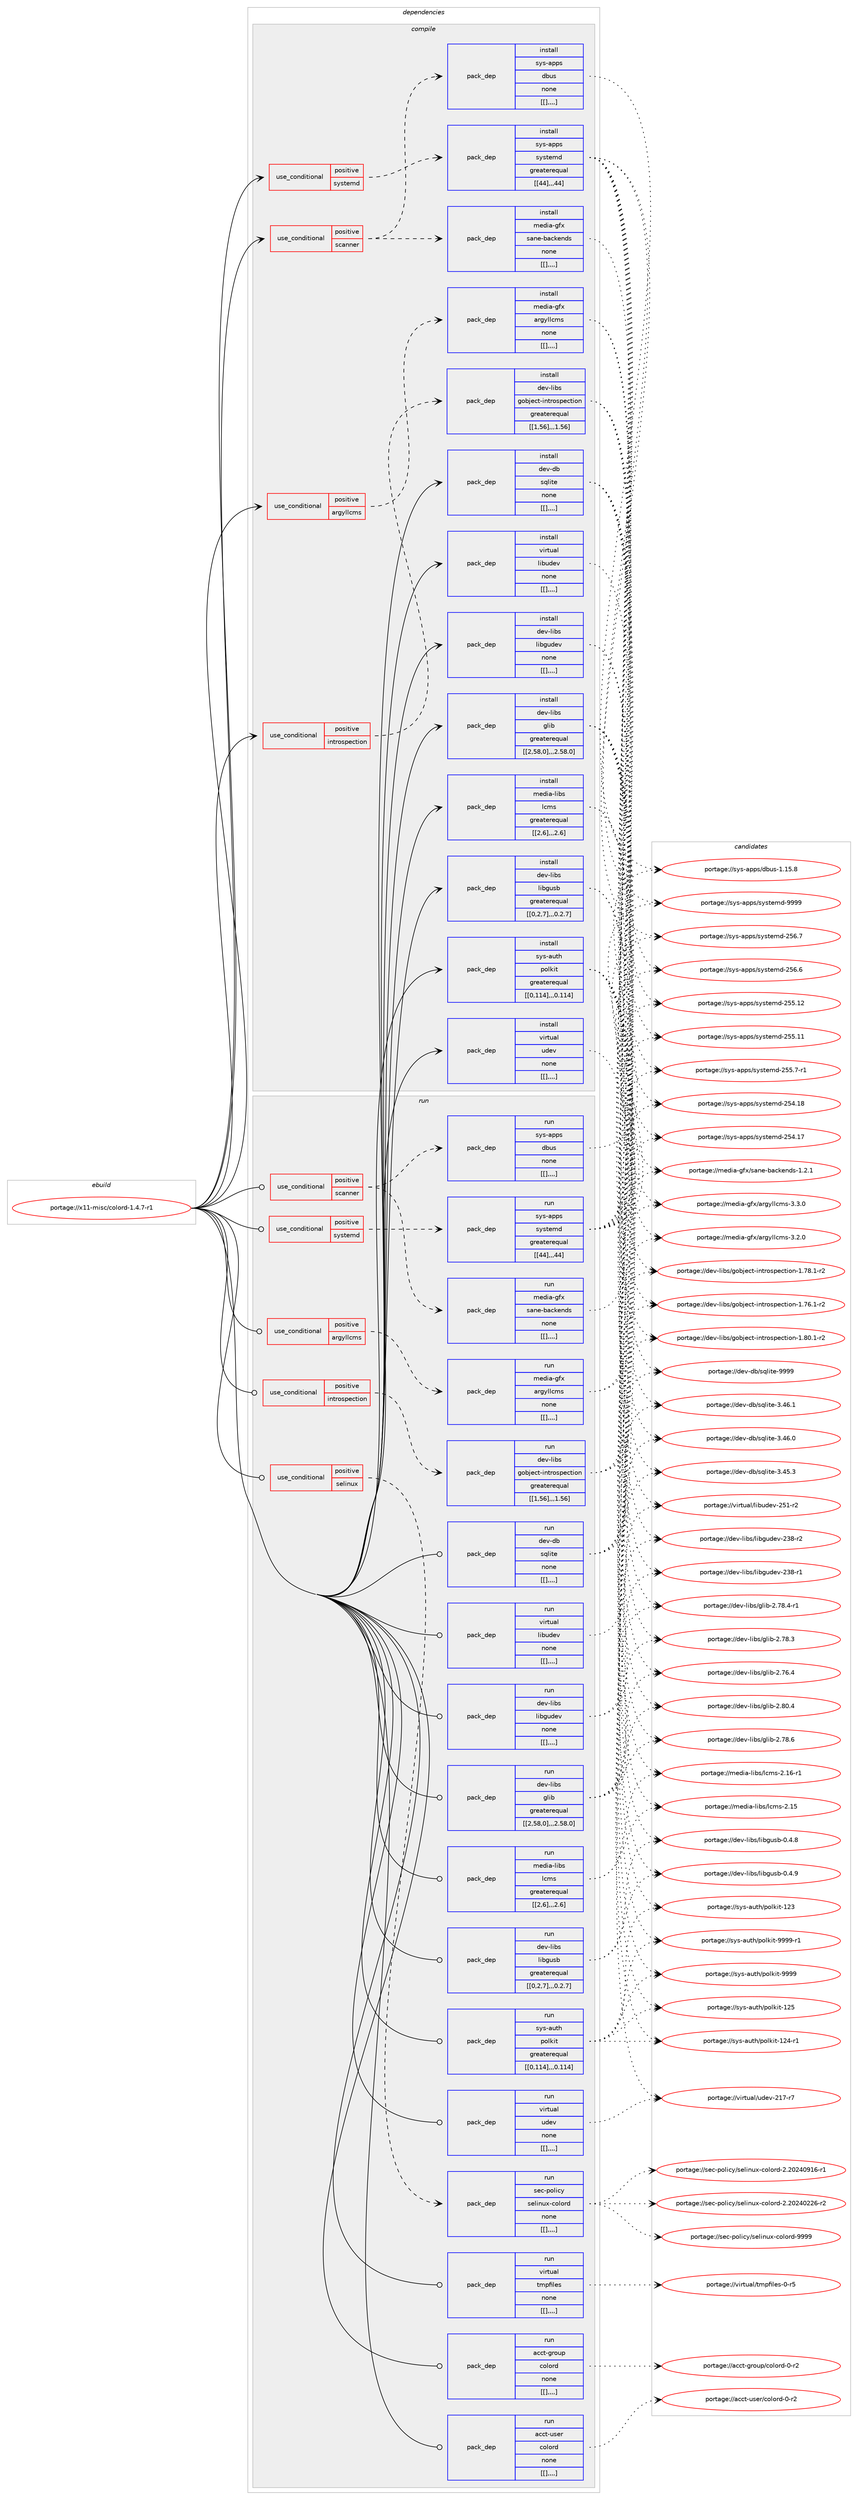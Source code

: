 digraph prolog {

# *************
# Graph options
# *************

newrank=true;
concentrate=true;
compound=true;
graph [rankdir=LR,fontname=Helvetica,fontsize=10,ranksep=1.5];#, ranksep=2.5, nodesep=0.2];
edge  [arrowhead=vee];
node  [fontname=Helvetica,fontsize=10];

# **********
# The ebuild
# **********

subgraph cluster_leftcol {
color=gray;
label=<<i>ebuild</i>>;
id [label="portage://x11-misc/colord-1.4.7-r1", color=red, width=4, href="../x11-misc/colord-1.4.7-r1.svg"];
}

# ****************
# The dependencies
# ****************

subgraph cluster_midcol {
color=gray;
label=<<i>dependencies</i>>;
subgraph cluster_compile {
fillcolor="#eeeeee";
style=filled;
label=<<i>compile</i>>;
subgraph cond129359 {
dependency484364 [label=<<TABLE BORDER="0" CELLBORDER="1" CELLSPACING="0" CELLPADDING="4"><TR><TD ROWSPAN="3" CELLPADDING="10">use_conditional</TD></TR><TR><TD>positive</TD></TR><TR><TD>argyllcms</TD></TR></TABLE>>, shape=none, color=red];
subgraph pack351365 {
dependency484396 [label=<<TABLE BORDER="0" CELLBORDER="1" CELLSPACING="0" CELLPADDING="4" WIDTH="220"><TR><TD ROWSPAN="6" CELLPADDING="30">pack_dep</TD></TR><TR><TD WIDTH="110">install</TD></TR><TR><TD>media-gfx</TD></TR><TR><TD>argyllcms</TD></TR><TR><TD>none</TD></TR><TR><TD>[[],,,,]</TD></TR></TABLE>>, shape=none, color=blue];
}
dependency484364:e -> dependency484396:w [weight=20,style="dashed",arrowhead="vee"];
}
id:e -> dependency484364:w [weight=20,style="solid",arrowhead="vee"];
subgraph cond129371 {
dependency484423 [label=<<TABLE BORDER="0" CELLBORDER="1" CELLSPACING="0" CELLPADDING="4"><TR><TD ROWSPAN="3" CELLPADDING="10">use_conditional</TD></TR><TR><TD>positive</TD></TR><TR><TD>introspection</TD></TR></TABLE>>, shape=none, color=red];
subgraph pack351403 {
dependency484426 [label=<<TABLE BORDER="0" CELLBORDER="1" CELLSPACING="0" CELLPADDING="4" WIDTH="220"><TR><TD ROWSPAN="6" CELLPADDING="30">pack_dep</TD></TR><TR><TD WIDTH="110">install</TD></TR><TR><TD>dev-libs</TD></TR><TR><TD>gobject-introspection</TD></TR><TR><TD>greaterequal</TD></TR><TR><TD>[[1,56],,,1.56]</TD></TR></TABLE>>, shape=none, color=blue];
}
dependency484423:e -> dependency484426:w [weight=20,style="dashed",arrowhead="vee"];
}
id:e -> dependency484423:w [weight=20,style="solid",arrowhead="vee"];
subgraph cond129373 {
dependency484443 [label=<<TABLE BORDER="0" CELLBORDER="1" CELLSPACING="0" CELLPADDING="4"><TR><TD ROWSPAN="3" CELLPADDING="10">use_conditional</TD></TR><TR><TD>positive</TD></TR><TR><TD>scanner</TD></TR></TABLE>>, shape=none, color=red];
subgraph pack351422 {
dependency484445 [label=<<TABLE BORDER="0" CELLBORDER="1" CELLSPACING="0" CELLPADDING="4" WIDTH="220"><TR><TD ROWSPAN="6" CELLPADDING="30">pack_dep</TD></TR><TR><TD WIDTH="110">install</TD></TR><TR><TD>media-gfx</TD></TR><TR><TD>sane-backends</TD></TR><TR><TD>none</TD></TR><TR><TD>[[],,,,]</TD></TR></TABLE>>, shape=none, color=blue];
}
dependency484443:e -> dependency484445:w [weight=20,style="dashed",arrowhead="vee"];
subgraph pack351424 {
dependency484477 [label=<<TABLE BORDER="0" CELLBORDER="1" CELLSPACING="0" CELLPADDING="4" WIDTH="220"><TR><TD ROWSPAN="6" CELLPADDING="30">pack_dep</TD></TR><TR><TD WIDTH="110">install</TD></TR><TR><TD>sys-apps</TD></TR><TR><TD>dbus</TD></TR><TR><TD>none</TD></TR><TR><TD>[[],,,,]</TD></TR></TABLE>>, shape=none, color=blue];
}
dependency484443:e -> dependency484477:w [weight=20,style="dashed",arrowhead="vee"];
}
id:e -> dependency484443:w [weight=20,style="solid",arrowhead="vee"];
subgraph cond129382 {
dependency484523 [label=<<TABLE BORDER="0" CELLBORDER="1" CELLSPACING="0" CELLPADDING="4"><TR><TD ROWSPAN="3" CELLPADDING="10">use_conditional</TD></TR><TR><TD>positive</TD></TR><TR><TD>systemd</TD></TR></TABLE>>, shape=none, color=red];
subgraph pack351496 {
dependency484532 [label=<<TABLE BORDER="0" CELLBORDER="1" CELLSPACING="0" CELLPADDING="4" WIDTH="220"><TR><TD ROWSPAN="6" CELLPADDING="30">pack_dep</TD></TR><TR><TD WIDTH="110">install</TD></TR><TR><TD>sys-apps</TD></TR><TR><TD>systemd</TD></TR><TR><TD>greaterequal</TD></TR><TR><TD>[[44],,,44]</TD></TR></TABLE>>, shape=none, color=blue];
}
dependency484523:e -> dependency484532:w [weight=20,style="dashed",arrowhead="vee"];
}
id:e -> dependency484523:w [weight=20,style="solid",arrowhead="vee"];
subgraph pack351501 {
dependency484539 [label=<<TABLE BORDER="0" CELLBORDER="1" CELLSPACING="0" CELLPADDING="4" WIDTH="220"><TR><TD ROWSPAN="6" CELLPADDING="30">pack_dep</TD></TR><TR><TD WIDTH="110">install</TD></TR><TR><TD>dev-db</TD></TR><TR><TD>sqlite</TD></TR><TR><TD>none</TD></TR><TR><TD>[[],,,,]</TD></TR></TABLE>>, shape=none, color=blue];
}
id:e -> dependency484539:w [weight=20,style="solid",arrowhead="vee"];
subgraph pack351522 {
dependency484585 [label=<<TABLE BORDER="0" CELLBORDER="1" CELLSPACING="0" CELLPADDING="4" WIDTH="220"><TR><TD ROWSPAN="6" CELLPADDING="30">pack_dep</TD></TR><TR><TD WIDTH="110">install</TD></TR><TR><TD>dev-libs</TD></TR><TR><TD>glib</TD></TR><TR><TD>greaterequal</TD></TR><TR><TD>[[2,58,0],,,2.58.0]</TD></TR></TABLE>>, shape=none, color=blue];
}
id:e -> dependency484585:w [weight=20,style="solid",arrowhead="vee"];
subgraph pack351554 {
dependency484619 [label=<<TABLE BORDER="0" CELLBORDER="1" CELLSPACING="0" CELLPADDING="4" WIDTH="220"><TR><TD ROWSPAN="6" CELLPADDING="30">pack_dep</TD></TR><TR><TD WIDTH="110">install</TD></TR><TR><TD>dev-libs</TD></TR><TR><TD>libgudev</TD></TR><TR><TD>none</TD></TR><TR><TD>[[],,,,]</TD></TR></TABLE>>, shape=none, color=blue];
}
id:e -> dependency484619:w [weight=20,style="solid",arrowhead="vee"];
subgraph pack351589 {
dependency484668 [label=<<TABLE BORDER="0" CELLBORDER="1" CELLSPACING="0" CELLPADDING="4" WIDTH="220"><TR><TD ROWSPAN="6" CELLPADDING="30">pack_dep</TD></TR><TR><TD WIDTH="110">install</TD></TR><TR><TD>dev-libs</TD></TR><TR><TD>libgusb</TD></TR><TR><TD>greaterequal</TD></TR><TR><TD>[[0,2,7],,,0.2.7]</TD></TR></TABLE>>, shape=none, color=blue];
}
id:e -> dependency484668:w [weight=20,style="solid",arrowhead="vee"];
subgraph pack351604 {
dependency484685 [label=<<TABLE BORDER="0" CELLBORDER="1" CELLSPACING="0" CELLPADDING="4" WIDTH="220"><TR><TD ROWSPAN="6" CELLPADDING="30">pack_dep</TD></TR><TR><TD WIDTH="110">install</TD></TR><TR><TD>media-libs</TD></TR><TR><TD>lcms</TD></TR><TR><TD>greaterequal</TD></TR><TR><TD>[[2,6],,,2.6]</TD></TR></TABLE>>, shape=none, color=blue];
}
id:e -> dependency484685:w [weight=20,style="solid",arrowhead="vee"];
subgraph pack351640 {
dependency484739 [label=<<TABLE BORDER="0" CELLBORDER="1" CELLSPACING="0" CELLPADDING="4" WIDTH="220"><TR><TD ROWSPAN="6" CELLPADDING="30">pack_dep</TD></TR><TR><TD WIDTH="110">install</TD></TR><TR><TD>sys-auth</TD></TR><TR><TD>polkit</TD></TR><TR><TD>greaterequal</TD></TR><TR><TD>[[0,114],,,0.114]</TD></TR></TABLE>>, shape=none, color=blue];
}
id:e -> dependency484739:w [weight=20,style="solid",arrowhead="vee"];
subgraph pack351676 {
dependency484768 [label=<<TABLE BORDER="0" CELLBORDER="1" CELLSPACING="0" CELLPADDING="4" WIDTH="220"><TR><TD ROWSPAN="6" CELLPADDING="30">pack_dep</TD></TR><TR><TD WIDTH="110">install</TD></TR><TR><TD>virtual</TD></TR><TR><TD>libudev</TD></TR><TR><TD>none</TD></TR><TR><TD>[[],,,,]</TD></TR></TABLE>>, shape=none, color=blue];
}
id:e -> dependency484768:w [weight=20,style="solid",arrowhead="vee"];
subgraph pack351702 {
dependency484784 [label=<<TABLE BORDER="0" CELLBORDER="1" CELLSPACING="0" CELLPADDING="4" WIDTH="220"><TR><TD ROWSPAN="6" CELLPADDING="30">pack_dep</TD></TR><TR><TD WIDTH="110">install</TD></TR><TR><TD>virtual</TD></TR><TR><TD>udev</TD></TR><TR><TD>none</TD></TR><TR><TD>[[],,,,]</TD></TR></TABLE>>, shape=none, color=blue];
}
id:e -> dependency484784:w [weight=20,style="solid",arrowhead="vee"];
}
subgraph cluster_compileandrun {
fillcolor="#eeeeee";
style=filled;
label=<<i>compile and run</i>>;
}
subgraph cluster_run {
fillcolor="#eeeeee";
style=filled;
label=<<i>run</i>>;
subgraph cond129434 {
dependency484808 [label=<<TABLE BORDER="0" CELLBORDER="1" CELLSPACING="0" CELLPADDING="4"><TR><TD ROWSPAN="3" CELLPADDING="10">use_conditional</TD></TR><TR><TD>positive</TD></TR><TR><TD>argyllcms</TD></TR></TABLE>>, shape=none, color=red];
subgraph pack351725 {
dependency484826 [label=<<TABLE BORDER="0" CELLBORDER="1" CELLSPACING="0" CELLPADDING="4" WIDTH="220"><TR><TD ROWSPAN="6" CELLPADDING="30">pack_dep</TD></TR><TR><TD WIDTH="110">run</TD></TR><TR><TD>media-gfx</TD></TR><TR><TD>argyllcms</TD></TR><TR><TD>none</TD></TR><TR><TD>[[],,,,]</TD></TR></TABLE>>, shape=none, color=blue];
}
dependency484808:e -> dependency484826:w [weight=20,style="dashed",arrowhead="vee"];
}
id:e -> dependency484808:w [weight=20,style="solid",arrowhead="odot"];
subgraph cond129438 {
dependency484886 [label=<<TABLE BORDER="0" CELLBORDER="1" CELLSPACING="0" CELLPADDING="4"><TR><TD ROWSPAN="3" CELLPADDING="10">use_conditional</TD></TR><TR><TD>positive</TD></TR><TR><TD>introspection</TD></TR></TABLE>>, shape=none, color=red];
subgraph pack351785 {
dependency484945 [label=<<TABLE BORDER="0" CELLBORDER="1" CELLSPACING="0" CELLPADDING="4" WIDTH="220"><TR><TD ROWSPAN="6" CELLPADDING="30">pack_dep</TD></TR><TR><TD WIDTH="110">run</TD></TR><TR><TD>dev-libs</TD></TR><TR><TD>gobject-introspection</TD></TR><TR><TD>greaterequal</TD></TR><TR><TD>[[1,56],,,1.56]</TD></TR></TABLE>>, shape=none, color=blue];
}
dependency484886:e -> dependency484945:w [weight=20,style="dashed",arrowhead="vee"];
}
id:e -> dependency484886:w [weight=20,style="solid",arrowhead="odot"];
subgraph cond129458 {
dependency484949 [label=<<TABLE BORDER="0" CELLBORDER="1" CELLSPACING="0" CELLPADDING="4"><TR><TD ROWSPAN="3" CELLPADDING="10">use_conditional</TD></TR><TR><TD>positive</TD></TR><TR><TD>scanner</TD></TR></TABLE>>, shape=none, color=red];
subgraph pack351846 {
dependency484959 [label=<<TABLE BORDER="0" CELLBORDER="1" CELLSPACING="0" CELLPADDING="4" WIDTH="220"><TR><TD ROWSPAN="6" CELLPADDING="30">pack_dep</TD></TR><TR><TD WIDTH="110">run</TD></TR><TR><TD>media-gfx</TD></TR><TR><TD>sane-backends</TD></TR><TR><TD>none</TD></TR><TR><TD>[[],,,,]</TD></TR></TABLE>>, shape=none, color=blue];
}
dependency484949:e -> dependency484959:w [weight=20,style="dashed",arrowhead="vee"];
subgraph pack351864 {
dependency485004 [label=<<TABLE BORDER="0" CELLBORDER="1" CELLSPACING="0" CELLPADDING="4" WIDTH="220"><TR><TD ROWSPAN="6" CELLPADDING="30">pack_dep</TD></TR><TR><TD WIDTH="110">run</TD></TR><TR><TD>sys-apps</TD></TR><TR><TD>dbus</TD></TR><TR><TD>none</TD></TR><TR><TD>[[],,,,]</TD></TR></TABLE>>, shape=none, color=blue];
}
dependency484949:e -> dependency485004:w [weight=20,style="dashed",arrowhead="vee"];
}
id:e -> dependency484949:w [weight=20,style="solid",arrowhead="odot"];
subgraph cond129467 {
dependency485015 [label=<<TABLE BORDER="0" CELLBORDER="1" CELLSPACING="0" CELLPADDING="4"><TR><TD ROWSPAN="3" CELLPADDING="10">use_conditional</TD></TR><TR><TD>positive</TD></TR><TR><TD>selinux</TD></TR></TABLE>>, shape=none, color=red];
subgraph pack351898 {
dependency485019 [label=<<TABLE BORDER="0" CELLBORDER="1" CELLSPACING="0" CELLPADDING="4" WIDTH="220"><TR><TD ROWSPAN="6" CELLPADDING="30">pack_dep</TD></TR><TR><TD WIDTH="110">run</TD></TR><TR><TD>sec-policy</TD></TR><TR><TD>selinux-colord</TD></TR><TR><TD>none</TD></TR><TR><TD>[[],,,,]</TD></TR></TABLE>>, shape=none, color=blue];
}
dependency485015:e -> dependency485019:w [weight=20,style="dashed",arrowhead="vee"];
}
id:e -> dependency485015:w [weight=20,style="solid",arrowhead="odot"];
subgraph cond129472 {
dependency485028 [label=<<TABLE BORDER="0" CELLBORDER="1" CELLSPACING="0" CELLPADDING="4"><TR><TD ROWSPAN="3" CELLPADDING="10">use_conditional</TD></TR><TR><TD>positive</TD></TR><TR><TD>systemd</TD></TR></TABLE>>, shape=none, color=red];
subgraph pack351918 {
dependency485094 [label=<<TABLE BORDER="0" CELLBORDER="1" CELLSPACING="0" CELLPADDING="4" WIDTH="220"><TR><TD ROWSPAN="6" CELLPADDING="30">pack_dep</TD></TR><TR><TD WIDTH="110">run</TD></TR><TR><TD>sys-apps</TD></TR><TR><TD>systemd</TD></TR><TR><TD>greaterequal</TD></TR><TR><TD>[[44],,,44]</TD></TR></TABLE>>, shape=none, color=blue];
}
dependency485028:e -> dependency485094:w [weight=20,style="dashed",arrowhead="vee"];
}
id:e -> dependency485028:w [weight=20,style="solid",arrowhead="odot"];
subgraph pack351961 {
dependency485100 [label=<<TABLE BORDER="0" CELLBORDER="1" CELLSPACING="0" CELLPADDING="4" WIDTH="220"><TR><TD ROWSPAN="6" CELLPADDING="30">pack_dep</TD></TR><TR><TD WIDTH="110">run</TD></TR><TR><TD>acct-group</TD></TR><TR><TD>colord</TD></TR><TR><TD>none</TD></TR><TR><TD>[[],,,,]</TD></TR></TABLE>>, shape=none, color=blue];
}
id:e -> dependency485100:w [weight=20,style="solid",arrowhead="odot"];
subgraph pack351967 {
dependency485104 [label=<<TABLE BORDER="0" CELLBORDER="1" CELLSPACING="0" CELLPADDING="4" WIDTH="220"><TR><TD ROWSPAN="6" CELLPADDING="30">pack_dep</TD></TR><TR><TD WIDTH="110">run</TD></TR><TR><TD>acct-user</TD></TR><TR><TD>colord</TD></TR><TR><TD>none</TD></TR><TR><TD>[[],,,,]</TD></TR></TABLE>>, shape=none, color=blue];
}
id:e -> dependency485104:w [weight=20,style="solid",arrowhead="odot"];
subgraph pack351998 {
dependency485137 [label=<<TABLE BORDER="0" CELLBORDER="1" CELLSPACING="0" CELLPADDING="4" WIDTH="220"><TR><TD ROWSPAN="6" CELLPADDING="30">pack_dep</TD></TR><TR><TD WIDTH="110">run</TD></TR><TR><TD>dev-db</TD></TR><TR><TD>sqlite</TD></TR><TR><TD>none</TD></TR><TR><TD>[[],,,,]</TD></TR></TABLE>>, shape=none, color=blue];
}
id:e -> dependency485137:w [weight=20,style="solid",arrowhead="odot"];
subgraph pack352001 {
dependency485139 [label=<<TABLE BORDER="0" CELLBORDER="1" CELLSPACING="0" CELLPADDING="4" WIDTH="220"><TR><TD ROWSPAN="6" CELLPADDING="30">pack_dep</TD></TR><TR><TD WIDTH="110">run</TD></TR><TR><TD>dev-libs</TD></TR><TR><TD>glib</TD></TR><TR><TD>greaterequal</TD></TR><TR><TD>[[2,58,0],,,2.58.0]</TD></TR></TABLE>>, shape=none, color=blue];
}
id:e -> dependency485139:w [weight=20,style="solid",arrowhead="odot"];
subgraph pack352020 {
dependency485181 [label=<<TABLE BORDER="0" CELLBORDER="1" CELLSPACING="0" CELLPADDING="4" WIDTH="220"><TR><TD ROWSPAN="6" CELLPADDING="30">pack_dep</TD></TR><TR><TD WIDTH="110">run</TD></TR><TR><TD>dev-libs</TD></TR><TR><TD>libgudev</TD></TR><TR><TD>none</TD></TR><TR><TD>[[],,,,]</TD></TR></TABLE>>, shape=none, color=blue];
}
id:e -> dependency485181:w [weight=20,style="solid",arrowhead="odot"];
subgraph pack352033 {
dependency485182 [label=<<TABLE BORDER="0" CELLBORDER="1" CELLSPACING="0" CELLPADDING="4" WIDTH="220"><TR><TD ROWSPAN="6" CELLPADDING="30">pack_dep</TD></TR><TR><TD WIDTH="110">run</TD></TR><TR><TD>dev-libs</TD></TR><TR><TD>libgusb</TD></TR><TR><TD>greaterequal</TD></TR><TR><TD>[[0,2,7],,,0.2.7]</TD></TR></TABLE>>, shape=none, color=blue];
}
id:e -> dependency485182:w [weight=20,style="solid",arrowhead="odot"];
subgraph pack352036 {
dependency485187 [label=<<TABLE BORDER="0" CELLBORDER="1" CELLSPACING="0" CELLPADDING="4" WIDTH="220"><TR><TD ROWSPAN="6" CELLPADDING="30">pack_dep</TD></TR><TR><TD WIDTH="110">run</TD></TR><TR><TD>media-libs</TD></TR><TR><TD>lcms</TD></TR><TR><TD>greaterequal</TD></TR><TR><TD>[[2,6],,,2.6]</TD></TR></TABLE>>, shape=none, color=blue];
}
id:e -> dependency485187:w [weight=20,style="solid",arrowhead="odot"];
subgraph pack352039 {
dependency485202 [label=<<TABLE BORDER="0" CELLBORDER="1" CELLSPACING="0" CELLPADDING="4" WIDTH="220"><TR><TD ROWSPAN="6" CELLPADDING="30">pack_dep</TD></TR><TR><TD WIDTH="110">run</TD></TR><TR><TD>sys-auth</TD></TR><TR><TD>polkit</TD></TR><TR><TD>greaterequal</TD></TR><TR><TD>[[0,114],,,0.114]</TD></TR></TABLE>>, shape=none, color=blue];
}
id:e -> dependency485202:w [weight=20,style="solid",arrowhead="odot"];
subgraph pack352059 {
dependency485224 [label=<<TABLE BORDER="0" CELLBORDER="1" CELLSPACING="0" CELLPADDING="4" WIDTH="220"><TR><TD ROWSPAN="6" CELLPADDING="30">pack_dep</TD></TR><TR><TD WIDTH="110">run</TD></TR><TR><TD>virtual</TD></TR><TR><TD>libudev</TD></TR><TR><TD>none</TD></TR><TR><TD>[[],,,,]</TD></TR></TABLE>>, shape=none, color=blue];
}
id:e -> dependency485224:w [weight=20,style="solid",arrowhead="odot"];
subgraph pack352077 {
dependency485264 [label=<<TABLE BORDER="0" CELLBORDER="1" CELLSPACING="0" CELLPADDING="4" WIDTH="220"><TR><TD ROWSPAN="6" CELLPADDING="30">pack_dep</TD></TR><TR><TD WIDTH="110">run</TD></TR><TR><TD>virtual</TD></TR><TR><TD>tmpfiles</TD></TR><TR><TD>none</TD></TR><TR><TD>[[],,,,]</TD></TR></TABLE>>, shape=none, color=blue];
}
id:e -> dependency485264:w [weight=20,style="solid",arrowhead="odot"];
subgraph pack352115 {
dependency485303 [label=<<TABLE BORDER="0" CELLBORDER="1" CELLSPACING="0" CELLPADDING="4" WIDTH="220"><TR><TD ROWSPAN="6" CELLPADDING="30">pack_dep</TD></TR><TR><TD WIDTH="110">run</TD></TR><TR><TD>virtual</TD></TR><TR><TD>udev</TD></TR><TR><TD>none</TD></TR><TR><TD>[[],,,,]</TD></TR></TABLE>>, shape=none, color=blue];
}
id:e -> dependency485303:w [weight=20,style="solid",arrowhead="odot"];
}
}

# **************
# The candidates
# **************

subgraph cluster_choices {
rank=same;
color=gray;
label=<<i>candidates</i>>;

subgraph choice351542 {
color=black;
nodesep=1;
choice1091011001059745103102120479711410312110810899109115455146514648 [label="portage://media-gfx/argyllcms-3.3.0", color=red, width=4,href="../media-gfx/argyllcms-3.3.0.svg"];
choice1091011001059745103102120479711410312110810899109115455146504648 [label="portage://media-gfx/argyllcms-3.2.0", color=red, width=4,href="../media-gfx/argyllcms-3.2.0.svg"];
dependency484396:e -> choice1091011001059745103102120479711410312110810899109115455146514648:w [style=dotted,weight="100"];
dependency484396:e -> choice1091011001059745103102120479711410312110810899109115455146504648:w [style=dotted,weight="100"];
}
subgraph choice351559 {
color=black;
nodesep=1;
choice10010111845108105981154710311198106101991164510511011611411111511210199116105111110454946564846494511450 [label="portage://dev-libs/gobject-introspection-1.80.1-r2", color=red, width=4,href="../dev-libs/gobject-introspection-1.80.1-r2.svg"];
choice10010111845108105981154710311198106101991164510511011611411111511210199116105111110454946555646494511450 [label="portage://dev-libs/gobject-introspection-1.78.1-r2", color=red, width=4,href="../dev-libs/gobject-introspection-1.78.1-r2.svg"];
choice10010111845108105981154710311198106101991164510511011611411111511210199116105111110454946555446494511450 [label="portage://dev-libs/gobject-introspection-1.76.1-r2", color=red, width=4,href="../dev-libs/gobject-introspection-1.76.1-r2.svg"];
dependency484426:e -> choice10010111845108105981154710311198106101991164510511011611411111511210199116105111110454946564846494511450:w [style=dotted,weight="100"];
dependency484426:e -> choice10010111845108105981154710311198106101991164510511011611411111511210199116105111110454946555646494511450:w [style=dotted,weight="100"];
dependency484426:e -> choice10010111845108105981154710311198106101991164510511011611411111511210199116105111110454946555446494511450:w [style=dotted,weight="100"];
}
subgraph choice351565 {
color=black;
nodesep=1;
choice1091011001059745103102120471159711010145989799107101110100115454946504649 [label="portage://media-gfx/sane-backends-1.2.1", color=red, width=4,href="../media-gfx/sane-backends-1.2.1.svg"];
dependency484445:e -> choice1091011001059745103102120471159711010145989799107101110100115454946504649:w [style=dotted,weight="100"];
}
subgraph choice351566 {
color=black;
nodesep=1;
choice1151211154597112112115471009811711545494649534656 [label="portage://sys-apps/dbus-1.15.8", color=red, width=4,href="../sys-apps/dbus-1.15.8.svg"];
dependency484477:e -> choice1151211154597112112115471009811711545494649534656:w [style=dotted,weight="100"];
}
subgraph choice351568 {
color=black;
nodesep=1;
choice1151211154597112112115471151211151161011091004557575757 [label="portage://sys-apps/systemd-9999", color=red, width=4,href="../sys-apps/systemd-9999.svg"];
choice115121115459711211211547115121115116101109100455053544655 [label="portage://sys-apps/systemd-256.7", color=red, width=4,href="../sys-apps/systemd-256.7.svg"];
choice115121115459711211211547115121115116101109100455053544654 [label="portage://sys-apps/systemd-256.6", color=red, width=4,href="../sys-apps/systemd-256.6.svg"];
choice11512111545971121121154711512111511610110910045505353464950 [label="portage://sys-apps/systemd-255.12", color=red, width=4,href="../sys-apps/systemd-255.12.svg"];
choice11512111545971121121154711512111511610110910045505353464949 [label="portage://sys-apps/systemd-255.11", color=red, width=4,href="../sys-apps/systemd-255.11.svg"];
choice1151211154597112112115471151211151161011091004550535346554511449 [label="portage://sys-apps/systemd-255.7-r1", color=red, width=4,href="../sys-apps/systemd-255.7-r1.svg"];
choice11512111545971121121154711512111511610110910045505352464956 [label="portage://sys-apps/systemd-254.18", color=red, width=4,href="../sys-apps/systemd-254.18.svg"];
choice11512111545971121121154711512111511610110910045505352464955 [label="portage://sys-apps/systemd-254.17", color=red, width=4,href="../sys-apps/systemd-254.17.svg"];
dependency484532:e -> choice1151211154597112112115471151211151161011091004557575757:w [style=dotted,weight="100"];
dependency484532:e -> choice115121115459711211211547115121115116101109100455053544655:w [style=dotted,weight="100"];
dependency484532:e -> choice115121115459711211211547115121115116101109100455053544654:w [style=dotted,weight="100"];
dependency484532:e -> choice11512111545971121121154711512111511610110910045505353464950:w [style=dotted,weight="100"];
dependency484532:e -> choice11512111545971121121154711512111511610110910045505353464949:w [style=dotted,weight="100"];
dependency484532:e -> choice1151211154597112112115471151211151161011091004550535346554511449:w [style=dotted,weight="100"];
dependency484532:e -> choice11512111545971121121154711512111511610110910045505352464956:w [style=dotted,weight="100"];
dependency484532:e -> choice11512111545971121121154711512111511610110910045505352464955:w [style=dotted,weight="100"];
}
subgraph choice351572 {
color=black;
nodesep=1;
choice1001011184510098471151131081051161014557575757 [label="portage://dev-db/sqlite-9999", color=red, width=4,href="../dev-db/sqlite-9999.svg"];
choice10010111845100984711511310810511610145514652544649 [label="portage://dev-db/sqlite-3.46.1", color=red, width=4,href="../dev-db/sqlite-3.46.1.svg"];
choice10010111845100984711511310810511610145514652544648 [label="portage://dev-db/sqlite-3.46.0", color=red, width=4,href="../dev-db/sqlite-3.46.0.svg"];
choice10010111845100984711511310810511610145514652534651 [label="portage://dev-db/sqlite-3.45.3", color=red, width=4,href="../dev-db/sqlite-3.45.3.svg"];
dependency484539:e -> choice1001011184510098471151131081051161014557575757:w [style=dotted,weight="100"];
dependency484539:e -> choice10010111845100984711511310810511610145514652544649:w [style=dotted,weight="100"];
dependency484539:e -> choice10010111845100984711511310810511610145514652544648:w [style=dotted,weight="100"];
dependency484539:e -> choice10010111845100984711511310810511610145514652534651:w [style=dotted,weight="100"];
}
subgraph choice351575 {
color=black;
nodesep=1;
choice1001011184510810598115471031081059845504656484652 [label="portage://dev-libs/glib-2.80.4", color=red, width=4,href="../dev-libs/glib-2.80.4.svg"];
choice1001011184510810598115471031081059845504655564654 [label="portage://dev-libs/glib-2.78.6", color=red, width=4,href="../dev-libs/glib-2.78.6.svg"];
choice10010111845108105981154710310810598455046555646524511449 [label="portage://dev-libs/glib-2.78.4-r1", color=red, width=4,href="../dev-libs/glib-2.78.4-r1.svg"];
choice1001011184510810598115471031081059845504655564651 [label="portage://dev-libs/glib-2.78.3", color=red, width=4,href="../dev-libs/glib-2.78.3.svg"];
choice1001011184510810598115471031081059845504655544652 [label="portage://dev-libs/glib-2.76.4", color=red, width=4,href="../dev-libs/glib-2.76.4.svg"];
dependency484585:e -> choice1001011184510810598115471031081059845504656484652:w [style=dotted,weight="100"];
dependency484585:e -> choice1001011184510810598115471031081059845504655564654:w [style=dotted,weight="100"];
dependency484585:e -> choice10010111845108105981154710310810598455046555646524511449:w [style=dotted,weight="100"];
dependency484585:e -> choice1001011184510810598115471031081059845504655564651:w [style=dotted,weight="100"];
dependency484585:e -> choice1001011184510810598115471031081059845504655544652:w [style=dotted,weight="100"];
}
subgraph choice351582 {
color=black;
nodesep=1;
choice10010111845108105981154710810598103117100101118455051564511450 [label="portage://dev-libs/libgudev-238-r2", color=red, width=4,href="../dev-libs/libgudev-238-r2.svg"];
choice10010111845108105981154710810598103117100101118455051564511449 [label="portage://dev-libs/libgudev-238-r1", color=red, width=4,href="../dev-libs/libgudev-238-r1.svg"];
dependency484619:e -> choice10010111845108105981154710810598103117100101118455051564511450:w [style=dotted,weight="100"];
dependency484619:e -> choice10010111845108105981154710810598103117100101118455051564511449:w [style=dotted,weight="100"];
}
subgraph choice351589 {
color=black;
nodesep=1;
choice1001011184510810598115471081059810311711598454846524657 [label="portage://dev-libs/libgusb-0.4.9", color=red, width=4,href="../dev-libs/libgusb-0.4.9.svg"];
choice1001011184510810598115471081059810311711598454846524656 [label="portage://dev-libs/libgusb-0.4.8", color=red, width=4,href="../dev-libs/libgusb-0.4.8.svg"];
dependency484668:e -> choice1001011184510810598115471081059810311711598454846524657:w [style=dotted,weight="100"];
dependency484668:e -> choice1001011184510810598115471081059810311711598454846524656:w [style=dotted,weight="100"];
}
subgraph choice351594 {
color=black;
nodesep=1;
choice109101100105974510810598115471089910911545504649544511449 [label="portage://media-libs/lcms-2.16-r1", color=red, width=4,href="../media-libs/lcms-2.16-r1.svg"];
choice10910110010597451081059811547108991091154550464953 [label="portage://media-libs/lcms-2.15", color=red, width=4,href="../media-libs/lcms-2.15.svg"];
dependency484685:e -> choice109101100105974510810598115471089910911545504649544511449:w [style=dotted,weight="100"];
dependency484685:e -> choice10910110010597451081059811547108991091154550464953:w [style=dotted,weight="100"];
}
subgraph choice351599 {
color=black;
nodesep=1;
choice11512111545971171161044711211110810710511645575757574511449 [label="portage://sys-auth/polkit-9999-r1", color=red, width=4,href="../sys-auth/polkit-9999-r1.svg"];
choice1151211154597117116104471121111081071051164557575757 [label="portage://sys-auth/polkit-9999", color=red, width=4,href="../sys-auth/polkit-9999.svg"];
choice11512111545971171161044711211110810710511645495053 [label="portage://sys-auth/polkit-125", color=red, width=4,href="../sys-auth/polkit-125.svg"];
choice115121115459711711610447112111108107105116454950524511449 [label="portage://sys-auth/polkit-124-r1", color=red, width=4,href="../sys-auth/polkit-124-r1.svg"];
choice11512111545971171161044711211110810710511645495051 [label="portage://sys-auth/polkit-123", color=red, width=4,href="../sys-auth/polkit-123.svg"];
dependency484739:e -> choice11512111545971171161044711211110810710511645575757574511449:w [style=dotted,weight="100"];
dependency484739:e -> choice1151211154597117116104471121111081071051164557575757:w [style=dotted,weight="100"];
dependency484739:e -> choice11512111545971171161044711211110810710511645495053:w [style=dotted,weight="100"];
dependency484739:e -> choice115121115459711711610447112111108107105116454950524511449:w [style=dotted,weight="100"];
dependency484739:e -> choice11512111545971171161044711211110810710511645495051:w [style=dotted,weight="100"];
}
subgraph choice351623 {
color=black;
nodesep=1;
choice118105114116117971084710810598117100101118455053494511450 [label="portage://virtual/libudev-251-r2", color=red, width=4,href="../virtual/libudev-251-r2.svg"];
dependency484768:e -> choice118105114116117971084710810598117100101118455053494511450:w [style=dotted,weight="100"];
}
subgraph choice351627 {
color=black;
nodesep=1;
choice1181051141161179710847117100101118455049554511455 [label="portage://virtual/udev-217-r7", color=red, width=4,href="../virtual/udev-217-r7.svg"];
dependency484784:e -> choice1181051141161179710847117100101118455049554511455:w [style=dotted,weight="100"];
}
subgraph choice351632 {
color=black;
nodesep=1;
choice1091011001059745103102120479711410312110810899109115455146514648 [label="portage://media-gfx/argyllcms-3.3.0", color=red, width=4,href="../media-gfx/argyllcms-3.3.0.svg"];
choice1091011001059745103102120479711410312110810899109115455146504648 [label="portage://media-gfx/argyllcms-3.2.0", color=red, width=4,href="../media-gfx/argyllcms-3.2.0.svg"];
dependency484826:e -> choice1091011001059745103102120479711410312110810899109115455146514648:w [style=dotted,weight="100"];
dependency484826:e -> choice1091011001059745103102120479711410312110810899109115455146504648:w [style=dotted,weight="100"];
}
subgraph choice351658 {
color=black;
nodesep=1;
choice10010111845108105981154710311198106101991164510511011611411111511210199116105111110454946564846494511450 [label="portage://dev-libs/gobject-introspection-1.80.1-r2", color=red, width=4,href="../dev-libs/gobject-introspection-1.80.1-r2.svg"];
choice10010111845108105981154710311198106101991164510511011611411111511210199116105111110454946555646494511450 [label="portage://dev-libs/gobject-introspection-1.78.1-r2", color=red, width=4,href="../dev-libs/gobject-introspection-1.78.1-r2.svg"];
choice10010111845108105981154710311198106101991164510511011611411111511210199116105111110454946555446494511450 [label="portage://dev-libs/gobject-introspection-1.76.1-r2", color=red, width=4,href="../dev-libs/gobject-introspection-1.76.1-r2.svg"];
dependency484945:e -> choice10010111845108105981154710311198106101991164510511011611411111511210199116105111110454946564846494511450:w [style=dotted,weight="100"];
dependency484945:e -> choice10010111845108105981154710311198106101991164510511011611411111511210199116105111110454946555646494511450:w [style=dotted,weight="100"];
dependency484945:e -> choice10010111845108105981154710311198106101991164510511011611411111511210199116105111110454946555446494511450:w [style=dotted,weight="100"];
}
subgraph choice351662 {
color=black;
nodesep=1;
choice1091011001059745103102120471159711010145989799107101110100115454946504649 [label="portage://media-gfx/sane-backends-1.2.1", color=red, width=4,href="../media-gfx/sane-backends-1.2.1.svg"];
dependency484959:e -> choice1091011001059745103102120471159711010145989799107101110100115454946504649:w [style=dotted,weight="100"];
}
subgraph choice351665 {
color=black;
nodesep=1;
choice1151211154597112112115471009811711545494649534656 [label="portage://sys-apps/dbus-1.15.8", color=red, width=4,href="../sys-apps/dbus-1.15.8.svg"];
dependency485004:e -> choice1151211154597112112115471009811711545494649534656:w [style=dotted,weight="100"];
}
subgraph choice351693 {
color=black;
nodesep=1;
choice1151019945112111108105991214711510110810511011712045991111081111141004557575757 [label="portage://sec-policy/selinux-colord-9999", color=red, width=4,href="../sec-policy/selinux-colord-9999.svg"];
choice11510199451121111081059912147115101108105110117120459911110811111410045504650485052485749544511449 [label="portage://sec-policy/selinux-colord-2.20240916-r1", color=red, width=4,href="../sec-policy/selinux-colord-2.20240916-r1.svg"];
choice11510199451121111081059912147115101108105110117120459911110811111410045504650485052485050544511450 [label="portage://sec-policy/selinux-colord-2.20240226-r2", color=red, width=4,href="../sec-policy/selinux-colord-2.20240226-r2.svg"];
dependency485019:e -> choice1151019945112111108105991214711510110810511011712045991111081111141004557575757:w [style=dotted,weight="100"];
dependency485019:e -> choice11510199451121111081059912147115101108105110117120459911110811111410045504650485052485749544511449:w [style=dotted,weight="100"];
dependency485019:e -> choice11510199451121111081059912147115101108105110117120459911110811111410045504650485052485050544511450:w [style=dotted,weight="100"];
}
subgraph choice351696 {
color=black;
nodesep=1;
choice1151211154597112112115471151211151161011091004557575757 [label="portage://sys-apps/systemd-9999", color=red, width=4,href="../sys-apps/systemd-9999.svg"];
choice115121115459711211211547115121115116101109100455053544655 [label="portage://sys-apps/systemd-256.7", color=red, width=4,href="../sys-apps/systemd-256.7.svg"];
choice115121115459711211211547115121115116101109100455053544654 [label="portage://sys-apps/systemd-256.6", color=red, width=4,href="../sys-apps/systemd-256.6.svg"];
choice11512111545971121121154711512111511610110910045505353464950 [label="portage://sys-apps/systemd-255.12", color=red, width=4,href="../sys-apps/systemd-255.12.svg"];
choice11512111545971121121154711512111511610110910045505353464949 [label="portage://sys-apps/systemd-255.11", color=red, width=4,href="../sys-apps/systemd-255.11.svg"];
choice1151211154597112112115471151211151161011091004550535346554511449 [label="portage://sys-apps/systemd-255.7-r1", color=red, width=4,href="../sys-apps/systemd-255.7-r1.svg"];
choice11512111545971121121154711512111511610110910045505352464956 [label="portage://sys-apps/systemd-254.18", color=red, width=4,href="../sys-apps/systemd-254.18.svg"];
choice11512111545971121121154711512111511610110910045505352464955 [label="portage://sys-apps/systemd-254.17", color=red, width=4,href="../sys-apps/systemd-254.17.svg"];
dependency485094:e -> choice1151211154597112112115471151211151161011091004557575757:w [style=dotted,weight="100"];
dependency485094:e -> choice115121115459711211211547115121115116101109100455053544655:w [style=dotted,weight="100"];
dependency485094:e -> choice115121115459711211211547115121115116101109100455053544654:w [style=dotted,weight="100"];
dependency485094:e -> choice11512111545971121121154711512111511610110910045505353464950:w [style=dotted,weight="100"];
dependency485094:e -> choice11512111545971121121154711512111511610110910045505353464949:w [style=dotted,weight="100"];
dependency485094:e -> choice1151211154597112112115471151211151161011091004550535346554511449:w [style=dotted,weight="100"];
dependency485094:e -> choice11512111545971121121154711512111511610110910045505352464956:w [style=dotted,weight="100"];
dependency485094:e -> choice11512111545971121121154711512111511610110910045505352464955:w [style=dotted,weight="100"];
}
subgraph choice351709 {
color=black;
nodesep=1;
choice97999911645103114111117112479911110811111410045484511450 [label="portage://acct-group/colord-0-r2", color=red, width=4,href="../acct-group/colord-0-r2.svg"];
dependency485100:e -> choice97999911645103114111117112479911110811111410045484511450:w [style=dotted,weight="100"];
}
subgraph choice351756 {
color=black;
nodesep=1;
choice97999911645117115101114479911110811111410045484511450 [label="portage://acct-user/colord-0-r2", color=red, width=4,href="../acct-user/colord-0-r2.svg"];
dependency485104:e -> choice97999911645117115101114479911110811111410045484511450:w [style=dotted,weight="100"];
}
subgraph choice351758 {
color=black;
nodesep=1;
choice1001011184510098471151131081051161014557575757 [label="portage://dev-db/sqlite-9999", color=red, width=4,href="../dev-db/sqlite-9999.svg"];
choice10010111845100984711511310810511610145514652544649 [label="portage://dev-db/sqlite-3.46.1", color=red, width=4,href="../dev-db/sqlite-3.46.1.svg"];
choice10010111845100984711511310810511610145514652544648 [label="portage://dev-db/sqlite-3.46.0", color=red, width=4,href="../dev-db/sqlite-3.46.0.svg"];
choice10010111845100984711511310810511610145514652534651 [label="portage://dev-db/sqlite-3.45.3", color=red, width=4,href="../dev-db/sqlite-3.45.3.svg"];
dependency485137:e -> choice1001011184510098471151131081051161014557575757:w [style=dotted,weight="100"];
dependency485137:e -> choice10010111845100984711511310810511610145514652544649:w [style=dotted,weight="100"];
dependency485137:e -> choice10010111845100984711511310810511610145514652544648:w [style=dotted,weight="100"];
dependency485137:e -> choice10010111845100984711511310810511610145514652534651:w [style=dotted,weight="100"];
}
subgraph choice351768 {
color=black;
nodesep=1;
choice1001011184510810598115471031081059845504656484652 [label="portage://dev-libs/glib-2.80.4", color=red, width=4,href="../dev-libs/glib-2.80.4.svg"];
choice1001011184510810598115471031081059845504655564654 [label="portage://dev-libs/glib-2.78.6", color=red, width=4,href="../dev-libs/glib-2.78.6.svg"];
choice10010111845108105981154710310810598455046555646524511449 [label="portage://dev-libs/glib-2.78.4-r1", color=red, width=4,href="../dev-libs/glib-2.78.4-r1.svg"];
choice1001011184510810598115471031081059845504655564651 [label="portage://dev-libs/glib-2.78.3", color=red, width=4,href="../dev-libs/glib-2.78.3.svg"];
choice1001011184510810598115471031081059845504655544652 [label="portage://dev-libs/glib-2.76.4", color=red, width=4,href="../dev-libs/glib-2.76.4.svg"];
dependency485139:e -> choice1001011184510810598115471031081059845504656484652:w [style=dotted,weight="100"];
dependency485139:e -> choice1001011184510810598115471031081059845504655564654:w [style=dotted,weight="100"];
dependency485139:e -> choice10010111845108105981154710310810598455046555646524511449:w [style=dotted,weight="100"];
dependency485139:e -> choice1001011184510810598115471031081059845504655564651:w [style=dotted,weight="100"];
dependency485139:e -> choice1001011184510810598115471031081059845504655544652:w [style=dotted,weight="100"];
}
subgraph choice351772 {
color=black;
nodesep=1;
choice10010111845108105981154710810598103117100101118455051564511450 [label="portage://dev-libs/libgudev-238-r2", color=red, width=4,href="../dev-libs/libgudev-238-r2.svg"];
choice10010111845108105981154710810598103117100101118455051564511449 [label="portage://dev-libs/libgudev-238-r1", color=red, width=4,href="../dev-libs/libgudev-238-r1.svg"];
dependency485181:e -> choice10010111845108105981154710810598103117100101118455051564511450:w [style=dotted,weight="100"];
dependency485181:e -> choice10010111845108105981154710810598103117100101118455051564511449:w [style=dotted,weight="100"];
}
subgraph choice351774 {
color=black;
nodesep=1;
choice1001011184510810598115471081059810311711598454846524657 [label="portage://dev-libs/libgusb-0.4.9", color=red, width=4,href="../dev-libs/libgusb-0.4.9.svg"];
choice1001011184510810598115471081059810311711598454846524656 [label="portage://dev-libs/libgusb-0.4.8", color=red, width=4,href="../dev-libs/libgusb-0.4.8.svg"];
dependency485182:e -> choice1001011184510810598115471081059810311711598454846524657:w [style=dotted,weight="100"];
dependency485182:e -> choice1001011184510810598115471081059810311711598454846524656:w [style=dotted,weight="100"];
}
subgraph choice351797 {
color=black;
nodesep=1;
choice109101100105974510810598115471089910911545504649544511449 [label="portage://media-libs/lcms-2.16-r1", color=red, width=4,href="../media-libs/lcms-2.16-r1.svg"];
choice10910110010597451081059811547108991091154550464953 [label="portage://media-libs/lcms-2.15", color=red, width=4,href="../media-libs/lcms-2.15.svg"];
dependency485187:e -> choice109101100105974510810598115471089910911545504649544511449:w [style=dotted,weight="100"];
dependency485187:e -> choice10910110010597451081059811547108991091154550464953:w [style=dotted,weight="100"];
}
subgraph choice351815 {
color=black;
nodesep=1;
choice11512111545971171161044711211110810710511645575757574511449 [label="portage://sys-auth/polkit-9999-r1", color=red, width=4,href="../sys-auth/polkit-9999-r1.svg"];
choice1151211154597117116104471121111081071051164557575757 [label="portage://sys-auth/polkit-9999", color=red, width=4,href="../sys-auth/polkit-9999.svg"];
choice11512111545971171161044711211110810710511645495053 [label="portage://sys-auth/polkit-125", color=red, width=4,href="../sys-auth/polkit-125.svg"];
choice115121115459711711610447112111108107105116454950524511449 [label="portage://sys-auth/polkit-124-r1", color=red, width=4,href="../sys-auth/polkit-124-r1.svg"];
choice11512111545971171161044711211110810710511645495051 [label="portage://sys-auth/polkit-123", color=red, width=4,href="../sys-auth/polkit-123.svg"];
dependency485202:e -> choice11512111545971171161044711211110810710511645575757574511449:w [style=dotted,weight="100"];
dependency485202:e -> choice1151211154597117116104471121111081071051164557575757:w [style=dotted,weight="100"];
dependency485202:e -> choice11512111545971171161044711211110810710511645495053:w [style=dotted,weight="100"];
dependency485202:e -> choice115121115459711711610447112111108107105116454950524511449:w [style=dotted,weight="100"];
dependency485202:e -> choice11512111545971171161044711211110810710511645495051:w [style=dotted,weight="100"];
}
subgraph choice351843 {
color=black;
nodesep=1;
choice118105114116117971084710810598117100101118455053494511450 [label="portage://virtual/libudev-251-r2", color=red, width=4,href="../virtual/libudev-251-r2.svg"];
dependency485224:e -> choice118105114116117971084710810598117100101118455053494511450:w [style=dotted,weight="100"];
}
subgraph choice351859 {
color=black;
nodesep=1;
choice118105114116117971084711610911210210510810111545484511453 [label="portage://virtual/tmpfiles-0-r5", color=red, width=4,href="../virtual/tmpfiles-0-r5.svg"];
dependency485264:e -> choice118105114116117971084711610911210210510810111545484511453:w [style=dotted,weight="100"];
}
subgraph choice351861 {
color=black;
nodesep=1;
choice1181051141161179710847117100101118455049554511455 [label="portage://virtual/udev-217-r7", color=red, width=4,href="../virtual/udev-217-r7.svg"];
dependency485303:e -> choice1181051141161179710847117100101118455049554511455:w [style=dotted,weight="100"];
}
}

}
